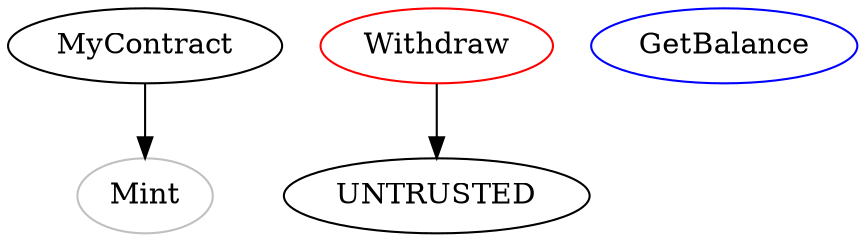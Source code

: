 strict digraph {
  MyContract
  Mint [color=gray]
  Withdraw [color=red]
  UNTRUSTED
  GetBalance [color=blue]
  MyContract -> Mint
  Withdraw -> UNTRUSTED
}
